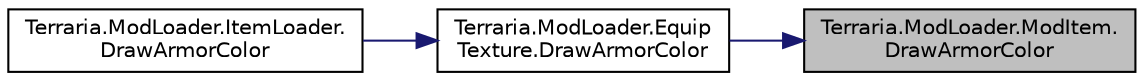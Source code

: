 digraph "Terraria.ModLoader.ModItem.DrawArmorColor"
{
 // LATEX_PDF_SIZE
  edge [fontname="Helvetica",fontsize="10",labelfontname="Helvetica",labelfontsize="10"];
  node [fontname="Helvetica",fontsize="10",shape=record];
  rankdir="RL";
  Node1 [label="Terraria.ModLoader.ModItem.\lDrawArmorColor",height=0.2,width=0.4,color="black", fillcolor="grey75", style="filled", fontcolor="black",tooltip="Allows you to modify the colors in which this armor and surrounding accessories are drawn,..."];
  Node1 -> Node2 [dir="back",color="midnightblue",fontsize="10",style="solid",fontname="Helvetica"];
  Node2 [label="Terraria.ModLoader.Equip\lTexture.DrawArmorColor",height=0.2,width=0.4,color="black", fillcolor="white", style="filled",URL="$class_terraria_1_1_mod_loader_1_1_equip_texture.html#ae701188ab8d6758629eb60ef8b444891",tooltip="Allows you to modify the colors in which this armor texture and surrounding accessories are drawn,..."];
  Node2 -> Node3 [dir="back",color="midnightblue",fontsize="10",style="solid",fontname="Helvetica"];
  Node3 [label="Terraria.ModLoader.ItemLoader.\lDrawArmorColor",height=0.2,width=0.4,color="black", fillcolor="white", style="filled",URL="$class_terraria_1_1_mod_loader_1_1_item_loader.html#a8bcdd0626e0786d5f6b12ea3feeb3e27",tooltip="Calls the item's equipment texture's DrawArmorColor hook, then all GlobalItem.DrawArmorColor hooks."];
}
